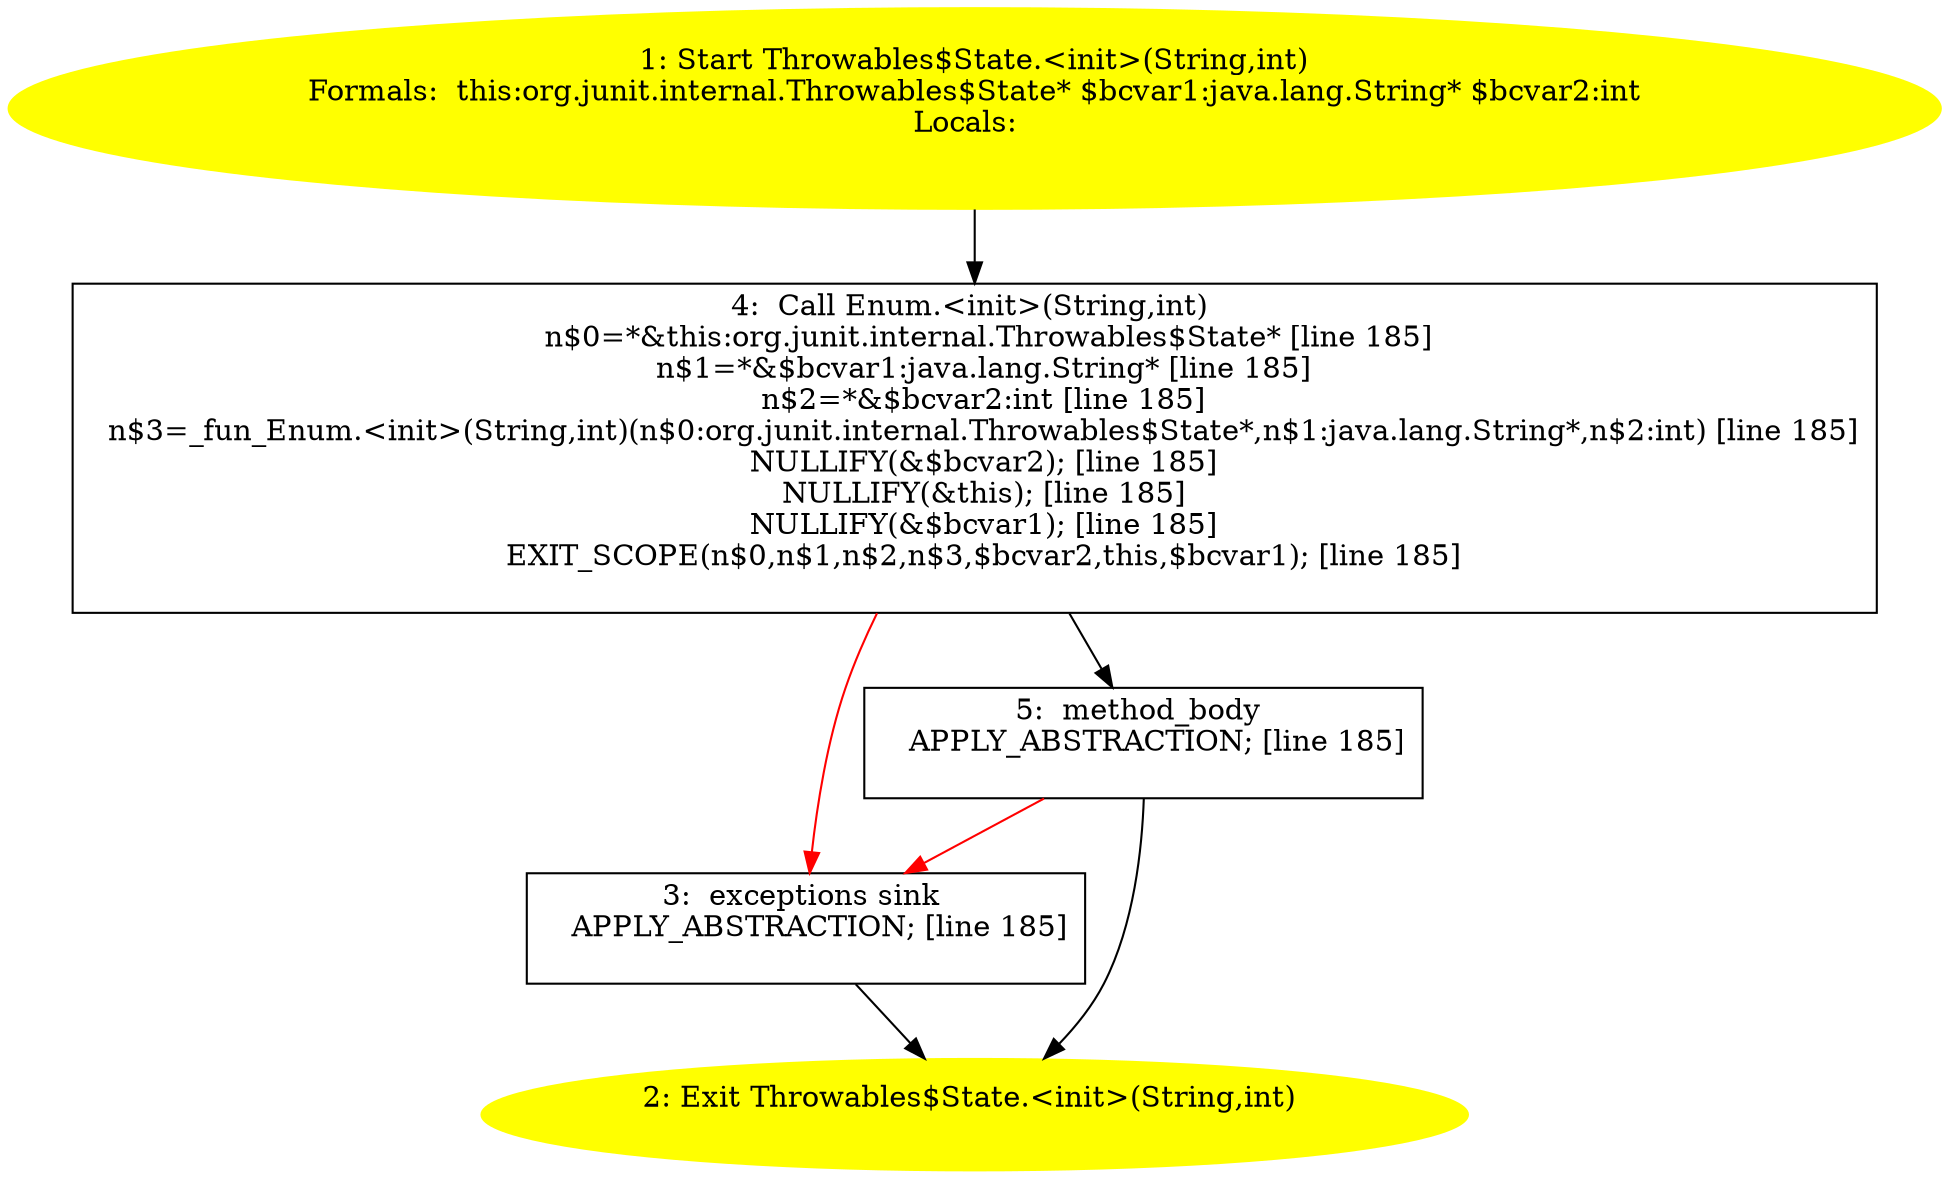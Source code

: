 /* @generated */
digraph cfg {
"org.junit.internal.Throwables$State.<init>(java.lang.String,int).232fe3979d8bb24d20b10940c8eaaa6f_1" [label="1: Start Throwables$State.<init>(String,int)\nFormals:  this:org.junit.internal.Throwables$State* $bcvar1:java.lang.String* $bcvar2:int\nLocals:  \n  " color=yellow style=filled]
	

	 "org.junit.internal.Throwables$State.<init>(java.lang.String,int).232fe3979d8bb24d20b10940c8eaaa6f_1" -> "org.junit.internal.Throwables$State.<init>(java.lang.String,int).232fe3979d8bb24d20b10940c8eaaa6f_4" ;
"org.junit.internal.Throwables$State.<init>(java.lang.String,int).232fe3979d8bb24d20b10940c8eaaa6f_2" [label="2: Exit Throwables$State.<init>(String,int) \n  " color=yellow style=filled]
	

"org.junit.internal.Throwables$State.<init>(java.lang.String,int).232fe3979d8bb24d20b10940c8eaaa6f_3" [label="3:  exceptions sink \n   APPLY_ABSTRACTION; [line 185]\n " shape="box"]
	

	 "org.junit.internal.Throwables$State.<init>(java.lang.String,int).232fe3979d8bb24d20b10940c8eaaa6f_3" -> "org.junit.internal.Throwables$State.<init>(java.lang.String,int).232fe3979d8bb24d20b10940c8eaaa6f_2" ;
"org.junit.internal.Throwables$State.<init>(java.lang.String,int).232fe3979d8bb24d20b10940c8eaaa6f_4" [label="4:  Call Enum.<init>(String,int) \n   n$0=*&this:org.junit.internal.Throwables$State* [line 185]\n  n$1=*&$bcvar1:java.lang.String* [line 185]\n  n$2=*&$bcvar2:int [line 185]\n  n$3=_fun_Enum.<init>(String,int)(n$0:org.junit.internal.Throwables$State*,n$1:java.lang.String*,n$2:int) [line 185]\n  NULLIFY(&$bcvar2); [line 185]\n  NULLIFY(&this); [line 185]\n  NULLIFY(&$bcvar1); [line 185]\n  EXIT_SCOPE(n$0,n$1,n$2,n$3,$bcvar2,this,$bcvar1); [line 185]\n " shape="box"]
	

	 "org.junit.internal.Throwables$State.<init>(java.lang.String,int).232fe3979d8bb24d20b10940c8eaaa6f_4" -> "org.junit.internal.Throwables$State.<init>(java.lang.String,int).232fe3979d8bb24d20b10940c8eaaa6f_5" ;
	 "org.junit.internal.Throwables$State.<init>(java.lang.String,int).232fe3979d8bb24d20b10940c8eaaa6f_4" -> "org.junit.internal.Throwables$State.<init>(java.lang.String,int).232fe3979d8bb24d20b10940c8eaaa6f_3" [color="red" ];
"org.junit.internal.Throwables$State.<init>(java.lang.String,int).232fe3979d8bb24d20b10940c8eaaa6f_5" [label="5:  method_body \n   APPLY_ABSTRACTION; [line 185]\n " shape="box"]
	

	 "org.junit.internal.Throwables$State.<init>(java.lang.String,int).232fe3979d8bb24d20b10940c8eaaa6f_5" -> "org.junit.internal.Throwables$State.<init>(java.lang.String,int).232fe3979d8bb24d20b10940c8eaaa6f_2" ;
	 "org.junit.internal.Throwables$State.<init>(java.lang.String,int).232fe3979d8bb24d20b10940c8eaaa6f_5" -> "org.junit.internal.Throwables$State.<init>(java.lang.String,int).232fe3979d8bb24d20b10940c8eaaa6f_3" [color="red" ];
}
